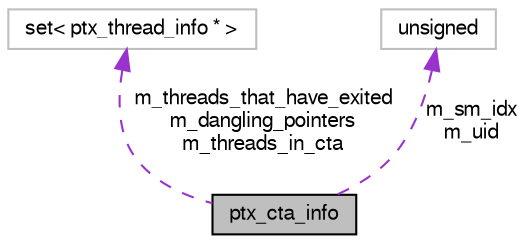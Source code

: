 digraph G
{
  bgcolor="transparent";
  edge [fontname="FreeSans",fontsize="10",labelfontname="FreeSans",labelfontsize="10"];
  node [fontname="FreeSans",fontsize="10",shape=record];
  Node1 [label="ptx_cta_info",height=0.2,width=0.4,color="black", fillcolor="grey75", style="filled" fontcolor="black"];
  Node2 -> Node1 [dir=back,color="darkorchid3",fontsize="10",style="dashed",label="m_threads_that_have_exited\nm_dangling_pointers\nm_threads_in_cta",fontname="FreeSans"];
  Node2 [label="set\< ptx_thread_info * \>",height=0.2,width=0.4,color="grey75"];
  Node3 -> Node1 [dir=back,color="darkorchid3",fontsize="10",style="dashed",label="m_sm_idx\nm_uid",fontname="FreeSans"];
  Node3 [label="unsigned",height=0.2,width=0.4,color="grey75"];
}
